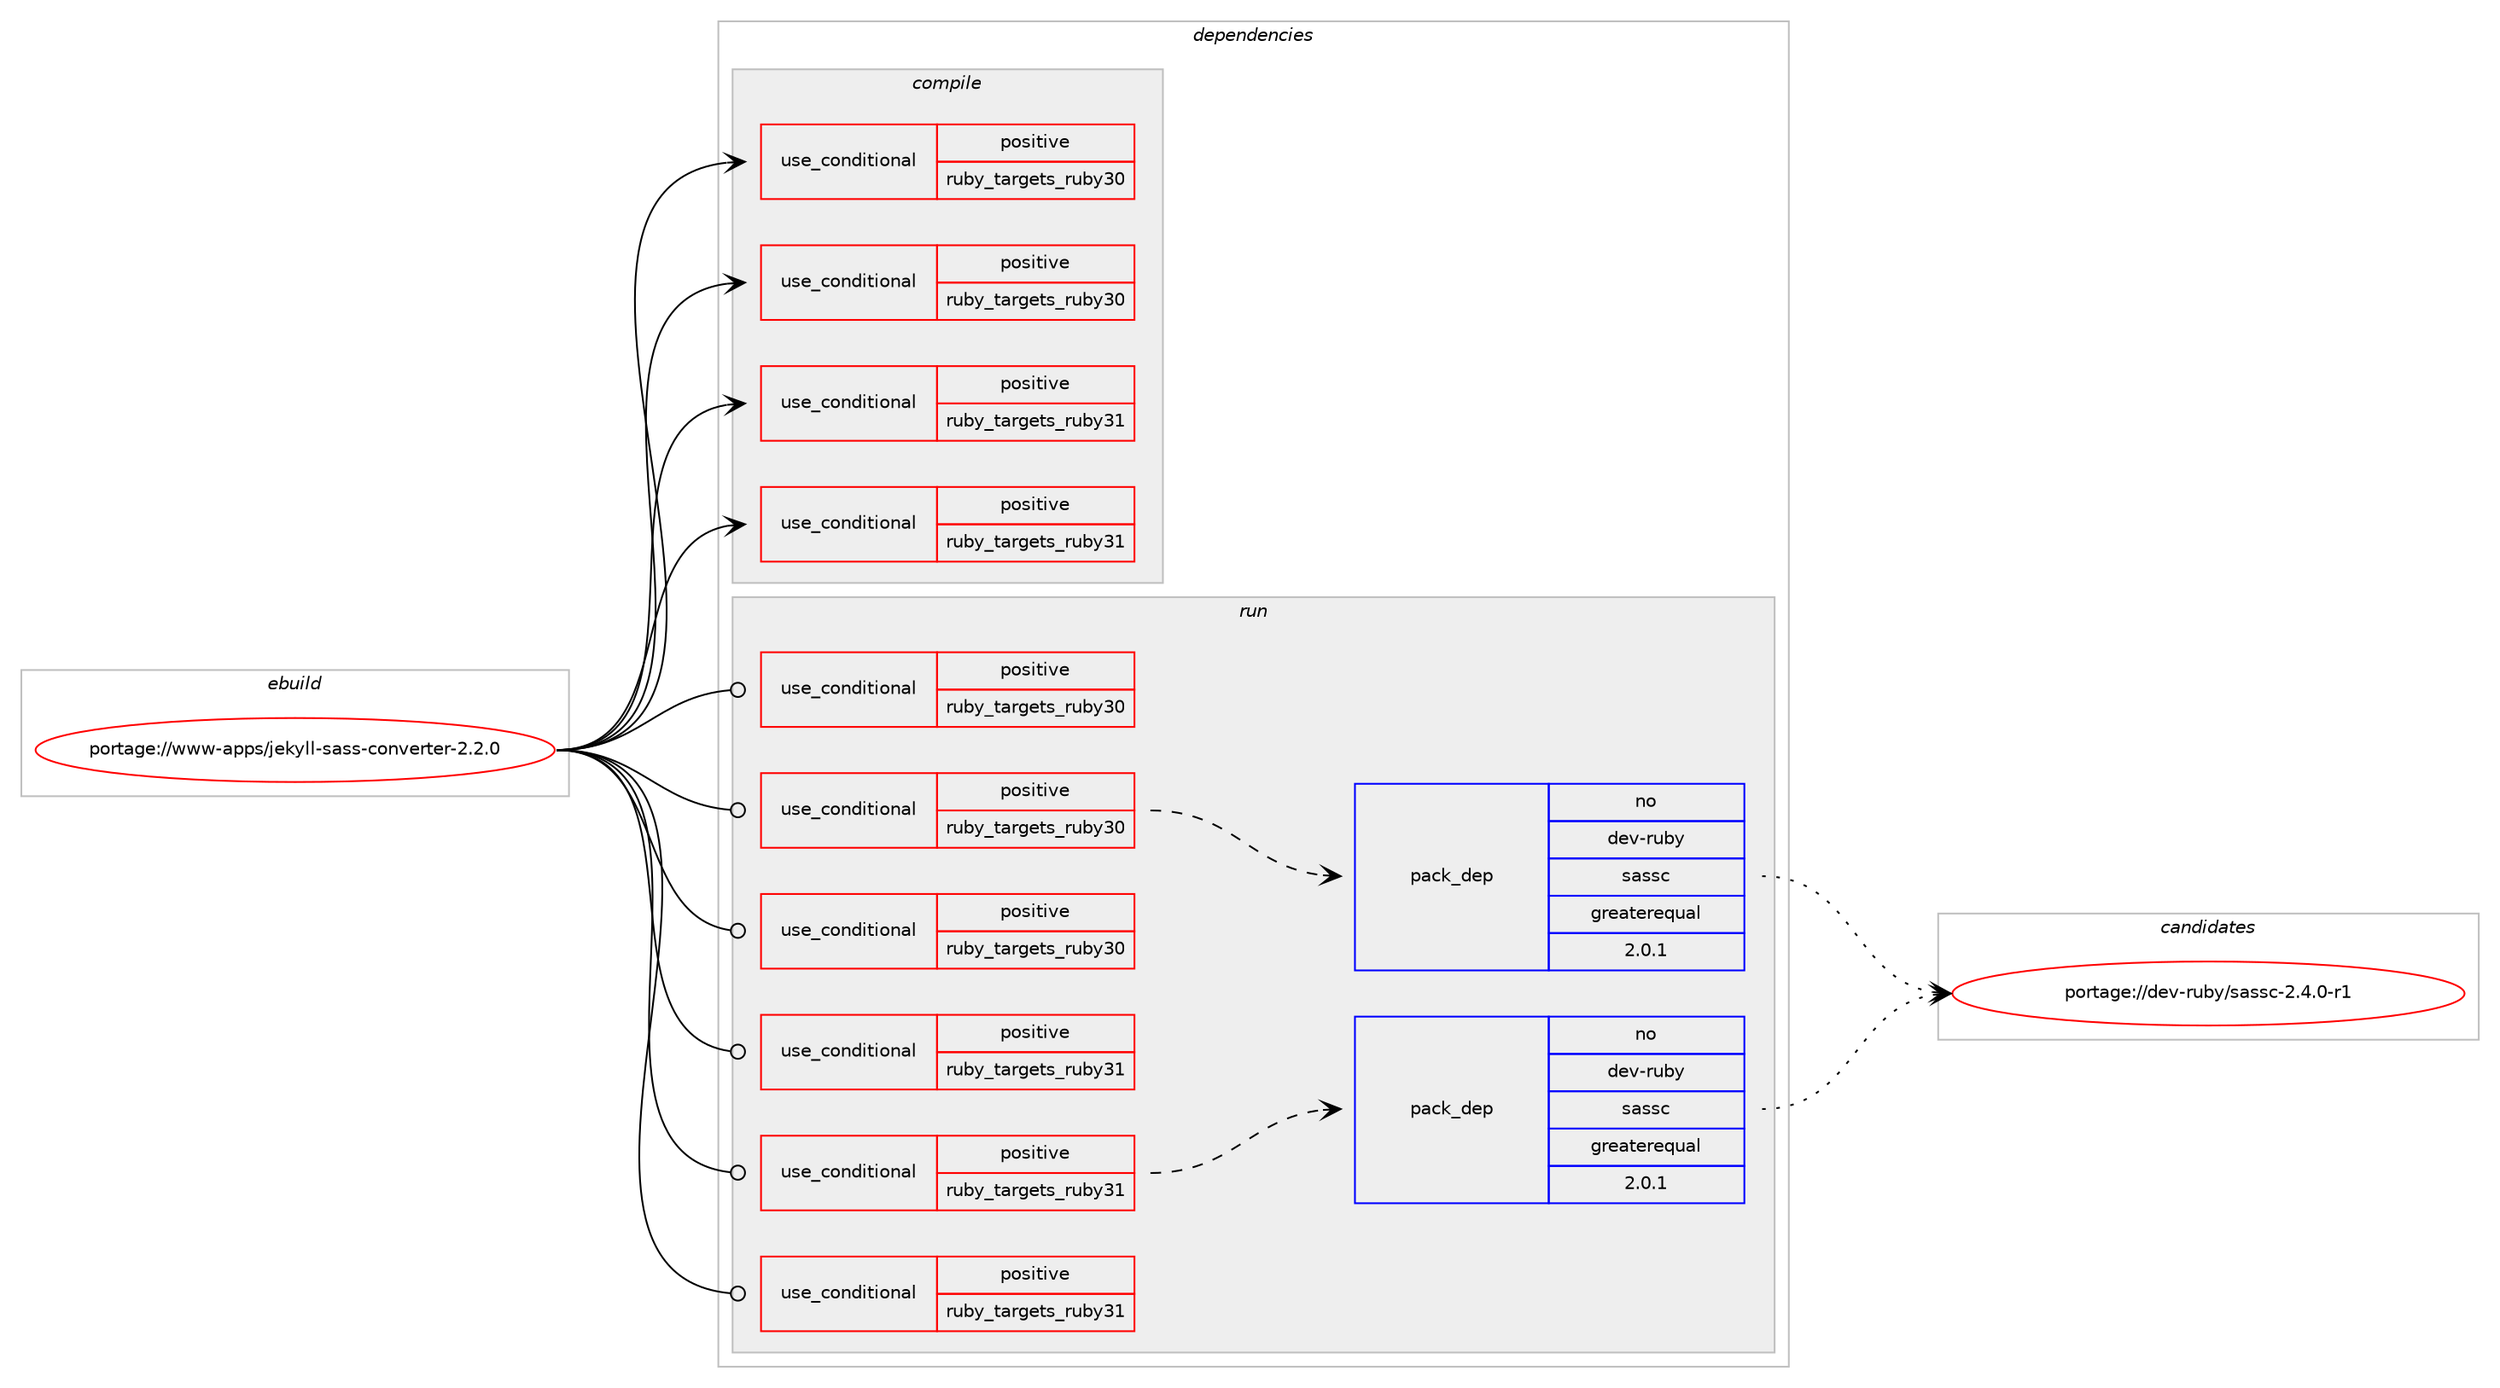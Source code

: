 digraph prolog {

# *************
# Graph options
# *************

newrank=true;
concentrate=true;
compound=true;
graph [rankdir=LR,fontname=Helvetica,fontsize=10,ranksep=1.5];#, ranksep=2.5, nodesep=0.2];
edge  [arrowhead=vee];
node  [fontname=Helvetica,fontsize=10];

# **********
# The ebuild
# **********

subgraph cluster_leftcol {
color=gray;
rank=same;
label=<<i>ebuild</i>>;
id [label="portage://www-apps/jekyll-sass-converter-2.2.0", color=red, width=4, href="../www-apps/jekyll-sass-converter-2.2.0.svg"];
}

# ****************
# The dependencies
# ****************

subgraph cluster_midcol {
color=gray;
label=<<i>dependencies</i>>;
subgraph cluster_compile {
fillcolor="#eeeeee";
style=filled;
label=<<i>compile</i>>;
subgraph cond1209 {
dependency2758 [label=<<TABLE BORDER="0" CELLBORDER="1" CELLSPACING="0" CELLPADDING="4"><TR><TD ROWSPAN="3" CELLPADDING="10">use_conditional</TD></TR><TR><TD>positive</TD></TR><TR><TD>ruby_targets_ruby30</TD></TR></TABLE>>, shape=none, color=red];
# *** BEGIN UNKNOWN DEPENDENCY TYPE (TODO) ***
# dependency2758 -> package_dependency(portage://www-apps/jekyll-sass-converter-2.2.0,install,no,dev-lang,ruby,none,[,,],[slot(3.0)],[])
# *** END UNKNOWN DEPENDENCY TYPE (TODO) ***

}
id:e -> dependency2758:w [weight=20,style="solid",arrowhead="vee"];
subgraph cond1210 {
dependency2759 [label=<<TABLE BORDER="0" CELLBORDER="1" CELLSPACING="0" CELLPADDING="4"><TR><TD ROWSPAN="3" CELLPADDING="10">use_conditional</TD></TR><TR><TD>positive</TD></TR><TR><TD>ruby_targets_ruby30</TD></TR></TABLE>>, shape=none, color=red];
# *** BEGIN UNKNOWN DEPENDENCY TYPE (TODO) ***
# dependency2759 -> package_dependency(portage://www-apps/jekyll-sass-converter-2.2.0,install,no,virtual,rubygems,none,[,,],[],[use(enable(ruby_targets_ruby30),negative)])
# *** END UNKNOWN DEPENDENCY TYPE (TODO) ***

}
id:e -> dependency2759:w [weight=20,style="solid",arrowhead="vee"];
subgraph cond1211 {
dependency2760 [label=<<TABLE BORDER="0" CELLBORDER="1" CELLSPACING="0" CELLPADDING="4"><TR><TD ROWSPAN="3" CELLPADDING="10">use_conditional</TD></TR><TR><TD>positive</TD></TR><TR><TD>ruby_targets_ruby31</TD></TR></TABLE>>, shape=none, color=red];
# *** BEGIN UNKNOWN DEPENDENCY TYPE (TODO) ***
# dependency2760 -> package_dependency(portage://www-apps/jekyll-sass-converter-2.2.0,install,no,dev-lang,ruby,none,[,,],[slot(3.1)],[])
# *** END UNKNOWN DEPENDENCY TYPE (TODO) ***

}
id:e -> dependency2760:w [weight=20,style="solid",arrowhead="vee"];
subgraph cond1212 {
dependency2761 [label=<<TABLE BORDER="0" CELLBORDER="1" CELLSPACING="0" CELLPADDING="4"><TR><TD ROWSPAN="3" CELLPADDING="10">use_conditional</TD></TR><TR><TD>positive</TD></TR><TR><TD>ruby_targets_ruby31</TD></TR></TABLE>>, shape=none, color=red];
# *** BEGIN UNKNOWN DEPENDENCY TYPE (TODO) ***
# dependency2761 -> package_dependency(portage://www-apps/jekyll-sass-converter-2.2.0,install,no,virtual,rubygems,none,[,,],[],[use(enable(ruby_targets_ruby31),negative)])
# *** END UNKNOWN DEPENDENCY TYPE (TODO) ***

}
id:e -> dependency2761:w [weight=20,style="solid",arrowhead="vee"];
}
subgraph cluster_compileandrun {
fillcolor="#eeeeee";
style=filled;
label=<<i>compile and run</i>>;
}
subgraph cluster_run {
fillcolor="#eeeeee";
style=filled;
label=<<i>run</i>>;
subgraph cond1213 {
dependency2762 [label=<<TABLE BORDER="0" CELLBORDER="1" CELLSPACING="0" CELLPADDING="4"><TR><TD ROWSPAN="3" CELLPADDING="10">use_conditional</TD></TR><TR><TD>positive</TD></TR><TR><TD>ruby_targets_ruby30</TD></TR></TABLE>>, shape=none, color=red];
# *** BEGIN UNKNOWN DEPENDENCY TYPE (TODO) ***
# dependency2762 -> package_dependency(portage://www-apps/jekyll-sass-converter-2.2.0,run,no,dev-lang,ruby,none,[,,],[slot(3.0)],[])
# *** END UNKNOWN DEPENDENCY TYPE (TODO) ***

}
id:e -> dependency2762:w [weight=20,style="solid",arrowhead="odot"];
subgraph cond1214 {
dependency2763 [label=<<TABLE BORDER="0" CELLBORDER="1" CELLSPACING="0" CELLPADDING="4"><TR><TD ROWSPAN="3" CELLPADDING="10">use_conditional</TD></TR><TR><TD>positive</TD></TR><TR><TD>ruby_targets_ruby30</TD></TR></TABLE>>, shape=none, color=red];
subgraph pack1423 {
dependency2764 [label=<<TABLE BORDER="0" CELLBORDER="1" CELLSPACING="0" CELLPADDING="4" WIDTH="220"><TR><TD ROWSPAN="6" CELLPADDING="30">pack_dep</TD></TR><TR><TD WIDTH="110">no</TD></TR><TR><TD>dev-ruby</TD></TR><TR><TD>sassc</TD></TR><TR><TD>greaterequal</TD></TR><TR><TD>2.0.1</TD></TR></TABLE>>, shape=none, color=blue];
}
dependency2763:e -> dependency2764:w [weight=20,style="dashed",arrowhead="vee"];
}
id:e -> dependency2763:w [weight=20,style="solid",arrowhead="odot"];
subgraph cond1215 {
dependency2765 [label=<<TABLE BORDER="0" CELLBORDER="1" CELLSPACING="0" CELLPADDING="4"><TR><TD ROWSPAN="3" CELLPADDING="10">use_conditional</TD></TR><TR><TD>positive</TD></TR><TR><TD>ruby_targets_ruby30</TD></TR></TABLE>>, shape=none, color=red];
# *** BEGIN UNKNOWN DEPENDENCY TYPE (TODO) ***
# dependency2765 -> package_dependency(portage://www-apps/jekyll-sass-converter-2.2.0,run,no,virtual,rubygems,none,[,,],[],[use(enable(ruby_targets_ruby30),negative)])
# *** END UNKNOWN DEPENDENCY TYPE (TODO) ***

}
id:e -> dependency2765:w [weight=20,style="solid",arrowhead="odot"];
subgraph cond1216 {
dependency2766 [label=<<TABLE BORDER="0" CELLBORDER="1" CELLSPACING="0" CELLPADDING="4"><TR><TD ROWSPAN="3" CELLPADDING="10">use_conditional</TD></TR><TR><TD>positive</TD></TR><TR><TD>ruby_targets_ruby31</TD></TR></TABLE>>, shape=none, color=red];
# *** BEGIN UNKNOWN DEPENDENCY TYPE (TODO) ***
# dependency2766 -> package_dependency(portage://www-apps/jekyll-sass-converter-2.2.0,run,no,dev-lang,ruby,none,[,,],[slot(3.1)],[])
# *** END UNKNOWN DEPENDENCY TYPE (TODO) ***

}
id:e -> dependency2766:w [weight=20,style="solid",arrowhead="odot"];
subgraph cond1217 {
dependency2767 [label=<<TABLE BORDER="0" CELLBORDER="1" CELLSPACING="0" CELLPADDING="4"><TR><TD ROWSPAN="3" CELLPADDING="10">use_conditional</TD></TR><TR><TD>positive</TD></TR><TR><TD>ruby_targets_ruby31</TD></TR></TABLE>>, shape=none, color=red];
subgraph pack1424 {
dependency2768 [label=<<TABLE BORDER="0" CELLBORDER="1" CELLSPACING="0" CELLPADDING="4" WIDTH="220"><TR><TD ROWSPAN="6" CELLPADDING="30">pack_dep</TD></TR><TR><TD WIDTH="110">no</TD></TR><TR><TD>dev-ruby</TD></TR><TR><TD>sassc</TD></TR><TR><TD>greaterequal</TD></TR><TR><TD>2.0.1</TD></TR></TABLE>>, shape=none, color=blue];
}
dependency2767:e -> dependency2768:w [weight=20,style="dashed",arrowhead="vee"];
}
id:e -> dependency2767:w [weight=20,style="solid",arrowhead="odot"];
subgraph cond1218 {
dependency2769 [label=<<TABLE BORDER="0" CELLBORDER="1" CELLSPACING="0" CELLPADDING="4"><TR><TD ROWSPAN="3" CELLPADDING="10">use_conditional</TD></TR><TR><TD>positive</TD></TR><TR><TD>ruby_targets_ruby31</TD></TR></TABLE>>, shape=none, color=red];
# *** BEGIN UNKNOWN DEPENDENCY TYPE (TODO) ***
# dependency2769 -> package_dependency(portage://www-apps/jekyll-sass-converter-2.2.0,run,no,virtual,rubygems,none,[,,],[],[use(enable(ruby_targets_ruby31),negative)])
# *** END UNKNOWN DEPENDENCY TYPE (TODO) ***

}
id:e -> dependency2769:w [weight=20,style="solid",arrowhead="odot"];
}
}

# **************
# The candidates
# **************

subgraph cluster_choices {
rank=same;
color=gray;
label=<<i>candidates</i>>;

subgraph choice1423 {
color=black;
nodesep=1;
choice10010111845114117981214711597115115994550465246484511449 [label="portage://dev-ruby/sassc-2.4.0-r1", color=red, width=4,href="../dev-ruby/sassc-2.4.0-r1.svg"];
dependency2764:e -> choice10010111845114117981214711597115115994550465246484511449:w [style=dotted,weight="100"];
}
subgraph choice1424 {
color=black;
nodesep=1;
choice10010111845114117981214711597115115994550465246484511449 [label="portage://dev-ruby/sassc-2.4.0-r1", color=red, width=4,href="../dev-ruby/sassc-2.4.0-r1.svg"];
dependency2768:e -> choice10010111845114117981214711597115115994550465246484511449:w [style=dotted,weight="100"];
}
}

}

